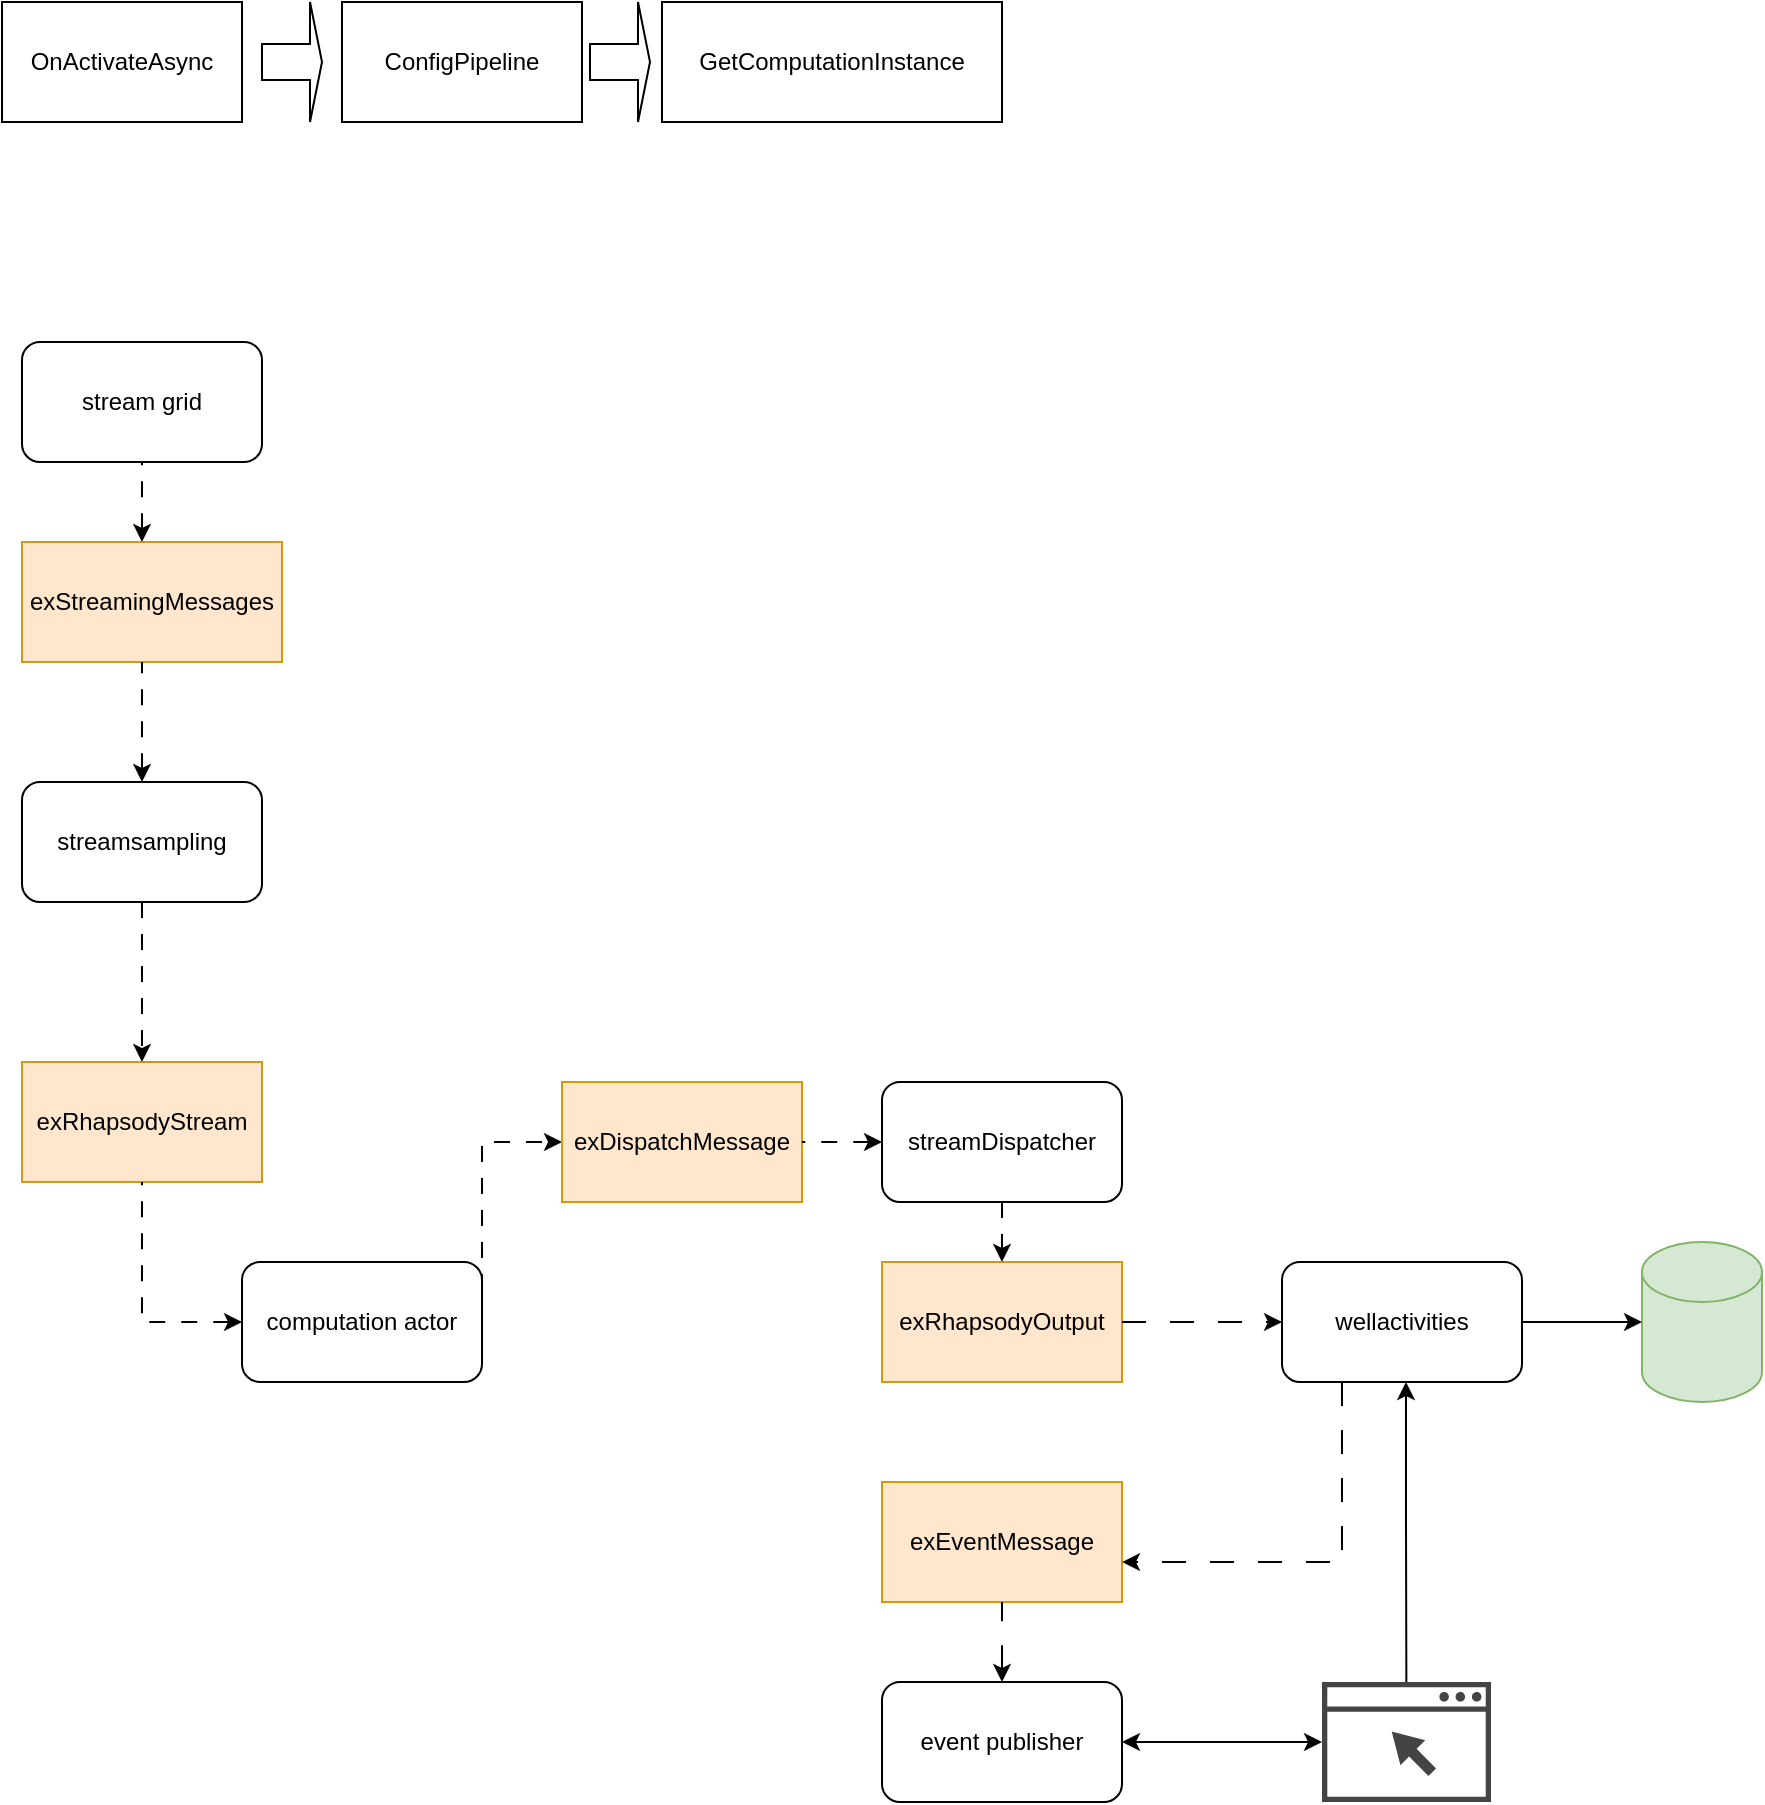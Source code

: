 <mxfile version="20.8.23" type="github">
  <diagram name="Page-1" id="OcKVnmv9bkzOkqvMLp8E">
    <mxGraphModel dx="1221" dy="654" grid="1" gridSize="10" guides="1" tooltips="1" connect="1" arrows="1" fold="1" page="1" pageScale="1" pageWidth="850" pageHeight="1100" math="0" shadow="0">
      <root>
        <mxCell id="0" />
        <mxCell id="1" parent="0" />
        <mxCell id="kHYbqAMakebXmbpQwH_0-1" value="OnActivateAsync" style="rounded=0;whiteSpace=wrap;html=1;" parent="1" vertex="1">
          <mxGeometry x="90" y="50" width="120" height="60" as="geometry" />
        </mxCell>
        <mxCell id="kHYbqAMakebXmbpQwH_0-2" value="ConfigPipeline" style="rounded=0;whiteSpace=wrap;html=1;" parent="1" vertex="1">
          <mxGeometry x="260" y="50" width="120" height="60" as="geometry" />
        </mxCell>
        <mxCell id="kHYbqAMakebXmbpQwH_0-3" value="GetComputationInstance" style="rounded=0;whiteSpace=wrap;html=1;" parent="1" vertex="1">
          <mxGeometry x="420" y="50" width="170" height="60" as="geometry" />
        </mxCell>
        <mxCell id="kHYbqAMakebXmbpQwH_0-4" value="" style="shape=singleArrow;whiteSpace=wrap;html=1;" parent="1" vertex="1">
          <mxGeometry x="220" y="50" width="30" height="60" as="geometry" />
        </mxCell>
        <mxCell id="kHYbqAMakebXmbpQwH_0-5" value="" style="shape=singleArrow;whiteSpace=wrap;html=1;" parent="1" vertex="1">
          <mxGeometry x="384" y="50" width="30" height="60" as="geometry" />
        </mxCell>
        <mxCell id="UGG4_DEp5h8tAIbgvLsF-27" value="computation actor" style="rounded=1;whiteSpace=wrap;html=1;" parent="1" vertex="1">
          <mxGeometry x="210" y="680" width="120" height="60" as="geometry" />
        </mxCell>
        <mxCell id="UGG4_DEp5h8tAIbgvLsF-28" value="exRhapsodyOutput" style="rounded=0;whiteSpace=wrap;html=1;fillColor=#ffe6cc;strokeColor=#d79b00;" parent="1" vertex="1">
          <mxGeometry x="530" y="680" width="120" height="60" as="geometry" />
        </mxCell>
        <mxCell id="UGG4_DEp5h8tAIbgvLsF-30" value="" style="endArrow=classic;html=1;rounded=0;exitX=1;exitY=0.5;exitDx=0;exitDy=0;dashed=1;dashPattern=8 8;entryX=0;entryY=0.5;entryDx=0;entryDy=0;" parent="1" source="UGG4_DEp5h8tAIbgvLsF-27" target="P30Yc78JvLvE6uFcHq7c-1" edge="1">
          <mxGeometry width="50" height="50" relative="1" as="geometry">
            <mxPoint x="680" y="790" as="sourcePoint" />
            <mxPoint x="440" y="680" as="targetPoint" />
            <Array as="points">
              <mxPoint x="330" y="620" />
            </Array>
          </mxGeometry>
        </mxCell>
        <mxCell id="UGG4_DEp5h8tAIbgvLsF-31" value="wellactivities" style="rounded=1;whiteSpace=wrap;html=1;" parent="1" vertex="1">
          <mxGeometry x="730" y="680" width="120" height="60" as="geometry" />
        </mxCell>
        <mxCell id="UGG4_DEp5h8tAIbgvLsF-33" value="" style="shape=cylinder3;whiteSpace=wrap;html=1;boundedLbl=1;backgroundOutline=1;size=15;fillColor=#d5e8d4;strokeColor=#82b366;" parent="1" vertex="1">
          <mxGeometry x="910" y="670" width="60" height="80" as="geometry" />
        </mxCell>
        <mxCell id="UGG4_DEp5h8tAIbgvLsF-34" value="" style="endArrow=classic;html=1;rounded=0;exitX=1;exitY=0.5;exitDx=0;exitDy=0;entryX=0;entryY=0.5;entryDx=0;entryDy=0;dashed=1;dashPattern=12 12;" parent="1" source="UGG4_DEp5h8tAIbgvLsF-28" target="UGG4_DEp5h8tAIbgvLsF-31" edge="1">
          <mxGeometry width="50" height="50" relative="1" as="geometry">
            <mxPoint x="680" y="790" as="sourcePoint" />
            <mxPoint x="730" y="740" as="targetPoint" />
          </mxGeometry>
        </mxCell>
        <mxCell id="UGG4_DEp5h8tAIbgvLsF-35" value="" style="endArrow=classic;html=1;rounded=0;exitX=1;exitY=0.5;exitDx=0;exitDy=0;entryX=0;entryY=0.5;entryDx=0;entryDy=0;entryPerimeter=0;" parent="1" source="UGG4_DEp5h8tAIbgvLsF-31" target="UGG4_DEp5h8tAIbgvLsF-33" edge="1">
          <mxGeometry width="50" height="50" relative="1" as="geometry">
            <mxPoint x="680" y="790" as="sourcePoint" />
            <mxPoint x="730" y="740" as="targetPoint" />
          </mxGeometry>
        </mxCell>
        <mxCell id="UGG4_DEp5h8tAIbgvLsF-36" value="event publisher" style="rounded=1;whiteSpace=wrap;html=1;" parent="1" vertex="1">
          <mxGeometry x="530" y="890" width="120" height="60" as="geometry" />
        </mxCell>
        <mxCell id="UGG4_DEp5h8tAIbgvLsF-37" value="" style="sketch=0;pointerEvents=1;shadow=0;dashed=0;html=1;strokeColor=none;fillColor=#434445;aspect=fixed;labelPosition=center;verticalLabelPosition=bottom;verticalAlign=top;align=center;outlineConnect=0;shape=mxgraph.vvd.web_browser;" parent="1" vertex="1">
          <mxGeometry x="750" y="890" width="84.51" height="60" as="geometry" />
        </mxCell>
        <mxCell id="UGG4_DEp5h8tAIbgvLsF-40" value="" style="endArrow=classic;startArrow=classic;html=1;rounded=0;exitX=1;exitY=0.5;exitDx=0;exitDy=0;" parent="1" source="UGG4_DEp5h8tAIbgvLsF-36" target="UGG4_DEp5h8tAIbgvLsF-37" edge="1">
          <mxGeometry width="50" height="50" relative="1" as="geometry">
            <mxPoint x="680" y="790" as="sourcePoint" />
            <mxPoint x="730" y="740" as="targetPoint" />
          </mxGeometry>
        </mxCell>
        <mxCell id="UGG4_DEp5h8tAIbgvLsF-41" value="" style="endArrow=classic;html=1;rounded=0;" parent="1" source="UGG4_DEp5h8tAIbgvLsF-37" edge="1">
          <mxGeometry width="50" height="50" relative="1" as="geometry">
            <mxPoint x="790" y="880" as="sourcePoint" />
            <mxPoint x="792" y="740" as="targetPoint" />
            <Array as="points">
              <mxPoint x="792" y="810" />
            </Array>
          </mxGeometry>
        </mxCell>
        <mxCell id="yuS7DhjpK4BJRAQVmgky-1" value="exEventMessage" style="rounded=0;whiteSpace=wrap;html=1;fillColor=#ffe6cc;strokeColor=#d79b00;" parent="1" vertex="1">
          <mxGeometry x="530" y="790" width="120" height="60" as="geometry" />
        </mxCell>
        <mxCell id="yuS7DhjpK4BJRAQVmgky-2" value="" style="endArrow=classic;html=1;rounded=0;exitX=0.25;exitY=1;exitDx=0;exitDy=0;entryX=1;entryY=0.667;entryDx=0;entryDy=0;entryPerimeter=0;dashed=1;dashPattern=12 12;" parent="1" source="UGG4_DEp5h8tAIbgvLsF-31" target="yuS7DhjpK4BJRAQVmgky-1" edge="1">
          <mxGeometry width="50" height="50" relative="1" as="geometry">
            <mxPoint x="680" y="790" as="sourcePoint" />
            <mxPoint x="760" y="830" as="targetPoint" />
            <Array as="points">
              <mxPoint x="760" y="830" />
            </Array>
          </mxGeometry>
        </mxCell>
        <mxCell id="yuS7DhjpK4BJRAQVmgky-3" value="" style="endArrow=none;html=1;rounded=0;dashed=1;dashPattern=12 12;exitX=0.5;exitY=0;exitDx=0;exitDy=0;entryX=0.5;entryY=1;entryDx=0;entryDy=0;startArrow=classic;startFill=1;endFill=0;" parent="1" source="UGG4_DEp5h8tAIbgvLsF-36" target="yuS7DhjpK4BJRAQVmgky-1" edge="1">
          <mxGeometry width="50" height="50" relative="1" as="geometry">
            <mxPoint x="680" y="790" as="sourcePoint" />
            <mxPoint x="730" y="740" as="targetPoint" />
            <Array as="points" />
          </mxGeometry>
        </mxCell>
        <mxCell id="P30Yc78JvLvE6uFcHq7c-1" value="exDispatchMessage" style="rounded=0;whiteSpace=wrap;html=1;fillColor=#ffe6cc;strokeColor=#d79b00;" vertex="1" parent="1">
          <mxGeometry x="370" y="590" width="120" height="60" as="geometry" />
        </mxCell>
        <mxCell id="P30Yc78JvLvE6uFcHq7c-2" value="streamDispatcher" style="rounded=1;whiteSpace=wrap;html=1;" vertex="1" parent="1">
          <mxGeometry x="530" y="590" width="120" height="60" as="geometry" />
        </mxCell>
        <mxCell id="P30Yc78JvLvE6uFcHq7c-3" value="" style="endArrow=none;html=1;rounded=0;exitX=0;exitY=0.5;exitDx=0;exitDy=0;dashed=1;dashPattern=8 8;entryX=1;entryY=0.5;entryDx=0;entryDy=0;startArrow=classic;startFill=1;endFill=0;" edge="1" parent="1" source="P30Yc78JvLvE6uFcHq7c-2" target="P30Yc78JvLvE6uFcHq7c-1">
          <mxGeometry width="50" height="50" relative="1" as="geometry">
            <mxPoint x="340" y="720" as="sourcePoint" />
            <mxPoint x="340" y="470" as="targetPoint" />
            <Array as="points" />
          </mxGeometry>
        </mxCell>
        <mxCell id="P30Yc78JvLvE6uFcHq7c-5" value="" style="endArrow=classic;html=1;rounded=0;exitX=0.5;exitY=1;exitDx=0;exitDy=0;dashed=1;dashPattern=8 8;" edge="1" parent="1" source="P30Yc78JvLvE6uFcHq7c-2" target="UGG4_DEp5h8tAIbgvLsF-28">
          <mxGeometry width="50" height="50" relative="1" as="geometry">
            <mxPoint x="540" y="630" as="sourcePoint" />
            <mxPoint x="500" y="630" as="targetPoint" />
            <Array as="points" />
          </mxGeometry>
        </mxCell>
        <mxCell id="P30Yc78JvLvE6uFcHq7c-6" value="exRhapsodyStream" style="rounded=0;whiteSpace=wrap;html=1;fillColor=#ffe6cc;strokeColor=#d79b00;" vertex="1" parent="1">
          <mxGeometry x="100" y="580" width="120" height="60" as="geometry" />
        </mxCell>
        <mxCell id="P30Yc78JvLvE6uFcHq7c-7" value="" style="endArrow=none;html=1;rounded=0;exitX=0;exitY=0.5;exitDx=0;exitDy=0;dashed=1;dashPattern=8 8;entryX=0.5;entryY=1;entryDx=0;entryDy=0;startArrow=classic;startFill=1;endFill=0;" edge="1" parent="1" source="UGG4_DEp5h8tAIbgvLsF-27" target="P30Yc78JvLvE6uFcHq7c-6">
          <mxGeometry width="50" height="50" relative="1" as="geometry">
            <mxPoint x="340" y="720" as="sourcePoint" />
            <mxPoint x="290" y="580" as="targetPoint" />
            <Array as="points">
              <mxPoint x="160" y="710" />
              <mxPoint x="160" y="680" />
            </Array>
          </mxGeometry>
        </mxCell>
        <mxCell id="P30Yc78JvLvE6uFcHq7c-8" value="streamsampling" style="rounded=1;whiteSpace=wrap;html=1;" vertex="1" parent="1">
          <mxGeometry x="100" y="440" width="120" height="60" as="geometry" />
        </mxCell>
        <mxCell id="P30Yc78JvLvE6uFcHq7c-9" value="" style="endArrow=classic;html=1;rounded=0;exitX=0.5;exitY=1;exitDx=0;exitDy=0;dashed=1;dashPattern=8 8;entryX=0.5;entryY=0;entryDx=0;entryDy=0;" edge="1" parent="1" source="P30Yc78JvLvE6uFcHq7c-8" target="P30Yc78JvLvE6uFcHq7c-6">
          <mxGeometry width="50" height="50" relative="1" as="geometry">
            <mxPoint x="220" y="720" as="sourcePoint" />
            <mxPoint x="140" y="800" as="targetPoint" />
            <Array as="points">
              <mxPoint x="160" y="540" />
              <mxPoint x="160" y="550" />
            </Array>
          </mxGeometry>
        </mxCell>
        <mxCell id="P30Yc78JvLvE6uFcHq7c-11" value="&lt;p style=&quot;language:zh-CN;margin-top:0pt;margin-bottom:0pt;margin-left:0in;&lt;br/&gt;text-align:left;direction:ltr;unicode-bidi:embed;mso-line-break-override:none;&lt;br/&gt;word-break:normal;punctuation-wrap:hanging&quot;&gt;exStreamingMessages&lt;/p&gt;" style="rounded=0;whiteSpace=wrap;html=1;fillColor=#ffe6cc;strokeColor=#d79b00;" vertex="1" parent="1">
          <mxGeometry x="100" y="320" width="130" height="60" as="geometry" />
        </mxCell>
        <mxCell id="P30Yc78JvLvE6uFcHq7c-13" value="" style="endArrow=none;html=1;rounded=0;exitX=0.5;exitY=0;exitDx=0;exitDy=0;dashed=1;dashPattern=8 8;startArrow=classic;startFill=1;endFill=0;" edge="1" parent="1" source="P30Yc78JvLvE6uFcHq7c-8">
          <mxGeometry width="50" height="50" relative="1" as="geometry">
            <mxPoint x="170" y="510" as="sourcePoint" />
            <mxPoint x="160" y="380" as="targetPoint" />
            <Array as="points">
              <mxPoint x="160" y="420" />
            </Array>
          </mxGeometry>
        </mxCell>
        <mxCell id="P30Yc78JvLvE6uFcHq7c-14" value="stream grid" style="rounded=1;whiteSpace=wrap;html=1;" vertex="1" parent="1">
          <mxGeometry x="100" y="220" width="120" height="60" as="geometry" />
        </mxCell>
        <mxCell id="P30Yc78JvLvE6uFcHq7c-15" value="" style="endArrow=none;html=1;rounded=0;dashed=1;dashPattern=8 8;startArrow=classic;startFill=1;endFill=0;entryX=0.5;entryY=1;entryDx=0;entryDy=0;" edge="1" parent="1" target="P30Yc78JvLvE6uFcHq7c-14">
          <mxGeometry width="50" height="50" relative="1" as="geometry">
            <mxPoint x="160" y="320" as="sourcePoint" />
            <mxPoint x="170" y="390" as="targetPoint" />
            <Array as="points" />
          </mxGeometry>
        </mxCell>
      </root>
    </mxGraphModel>
  </diagram>
</mxfile>
